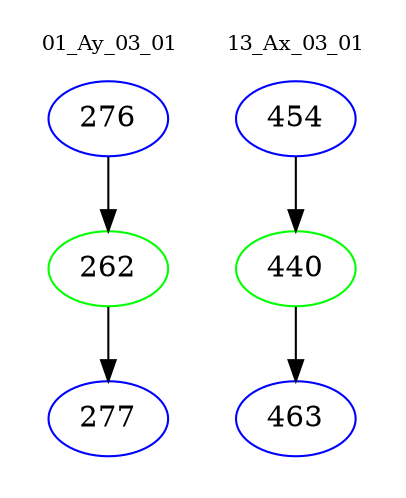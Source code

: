 digraph{
subgraph cluster_0 {
color = white
label = "01_Ay_03_01";
fontsize=10;
T0_276 [label="276", color="blue"]
T0_276 -> T0_262 [color="black"]
T0_262 [label="262", color="green"]
T0_262 -> T0_277 [color="black"]
T0_277 [label="277", color="blue"]
}
subgraph cluster_1 {
color = white
label = "13_Ax_03_01";
fontsize=10;
T1_454 [label="454", color="blue"]
T1_454 -> T1_440 [color="black"]
T1_440 [label="440", color="green"]
T1_440 -> T1_463 [color="black"]
T1_463 [label="463", color="blue"]
}
}
